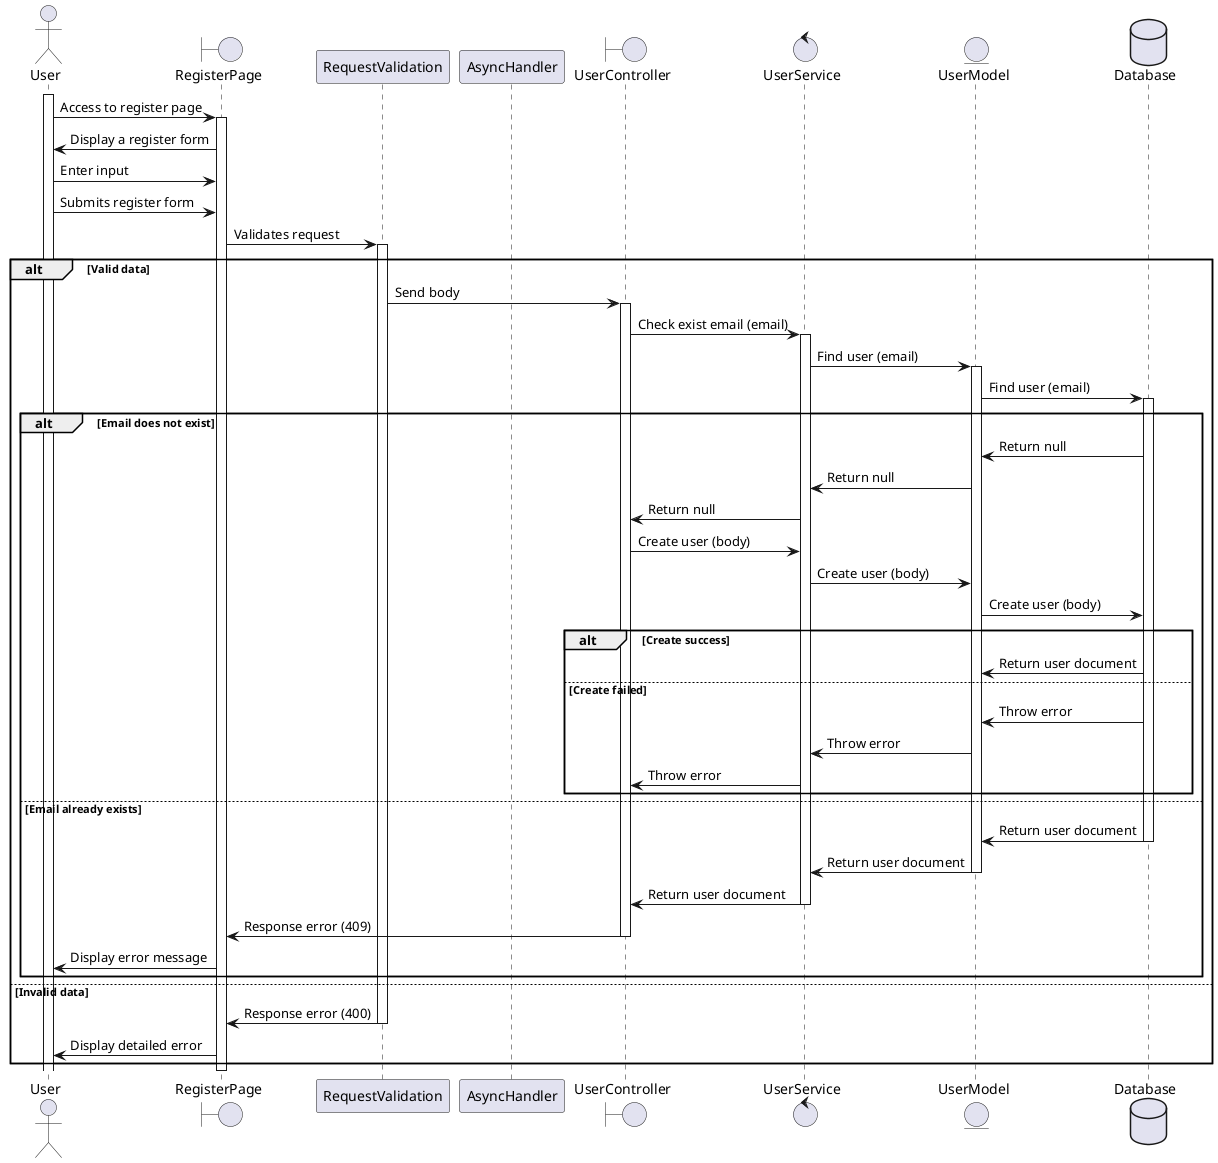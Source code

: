 @startuml
actor       User       
boundary    RegisterPage 
participant RequestValidation
participant AsyncHandler
boundary    UserController  
control     UserService
entity      UserModel     
database    Database 

activate User
User -> RegisterPage : Access to register page
activate RegisterPage

RegisterPage -> User: Display a register form
User -> RegisterPage : Enter input
User -> RegisterPage : Submits register form

RegisterPage -> RequestValidation: Validates request
activate RequestValidation

alt Valid data
    RequestValidation -> UserController : Send body
    activate UserController

    UserController -> UserService : Check exist email (email)
    activate UserService

    UserService -> UserModel: Find user (email)
    activate UserModel

    UserModel -> Database : Find user (email)
    activate Database

    alt Email does not exist
        Database -> UserModel: Return null

        UserModel -> UserService: Return null

        UserService -> UserController: Return null

        UserController -> UserService: Create user (body)

        UserService -> UserModel: Create user (body)

        UserModel -> Database: Create user (body)

        alt Create success
            Database -> UserModel: Return user document
        else Create failed
            Database -> UserModel: Throw error

            UserModel -> UserService: Throw error

            UserService -> UserController: Throw error
        end

    else Email already exists
        Database -> UserModel: Return user document
        deactivate Database

        UserModel -> UserService: Return user document
        deactivate UserModel

        UserService -> UserController: Return user document
        deactivate UserService

        UserController -> RegisterPage: Response error (409)
        deactivate UserController

        RegisterPage -> User: Display error message
    end
else Invalid data
    RequestValidation -> RegisterPage : Response error (400)
    deactivate RequestValidation

    RegisterPage -> User: Display detailed error
end

deactivate RegisterPage

@enduml
